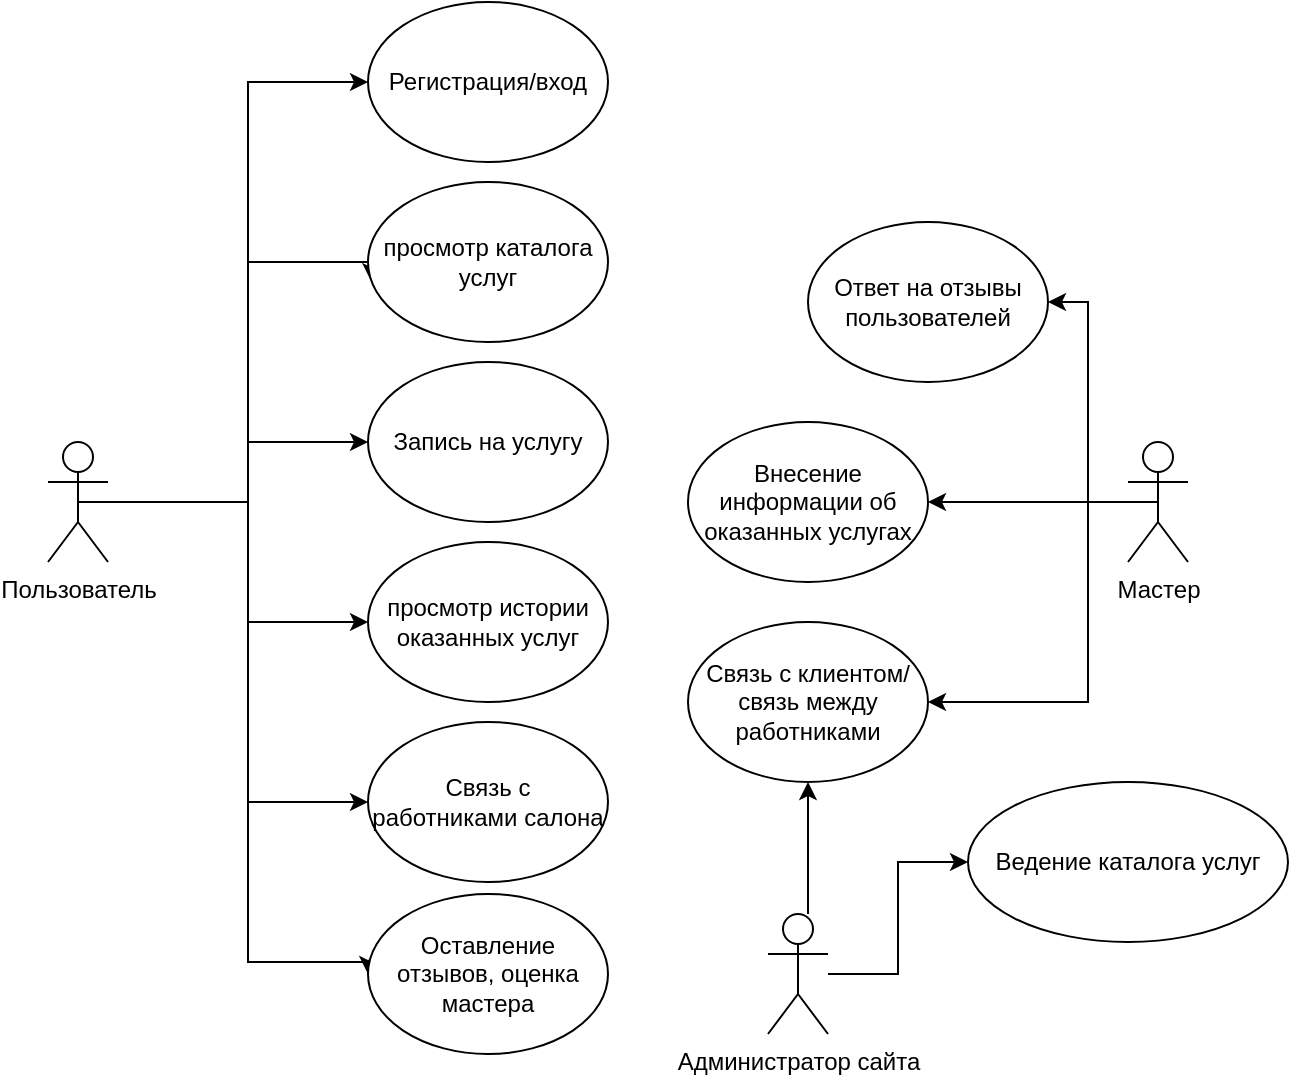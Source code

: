 <mxfile version="20.7.4" type="device"><diagram id="UJKrygUeU-9ymuP0KHDW" name="Страница 1"><mxGraphModel dx="1002" dy="1746" grid="1" gridSize="10" guides="1" tooltips="1" connect="1" arrows="1" fold="1" page="1" pageScale="1" pageWidth="827" pageHeight="1169" math="0" shadow="0"><root><mxCell id="0"/><mxCell id="1" parent="0"/><mxCell id="_6hYqTvYsm8_dejvER9E-20" style="edgeStyle=orthogonalEdgeStyle;rounded=0;orthogonalLoop=1;jettySize=auto;html=1;entryX=0.013;entryY=0.62;entryDx=0;entryDy=0;entryPerimeter=0;" parent="1" source="_6hYqTvYsm8_dejvER9E-1" target="_6hYqTvYsm8_dejvER9E-8" edge="1"><mxGeometry relative="1" as="geometry"><Array as="points"><mxPoint x="220" y="-820"/><mxPoint x="220" y="-940"/><mxPoint x="282" y="-940"/></Array></mxGeometry></mxCell><mxCell id="_6hYqTvYsm8_dejvER9E-22" style="edgeStyle=orthogonalEdgeStyle;rounded=0;orthogonalLoop=1;jettySize=auto;html=1;entryX=0;entryY=0.5;entryDx=0;entryDy=0;" parent="1" source="_6hYqTvYsm8_dejvER9E-1" target="_6hYqTvYsm8_dejvER9E-11" edge="1"><mxGeometry x="-0.094" y="4" relative="1" as="geometry"><Array as="points"><mxPoint x="220" y="-820"/><mxPoint x="220" y="-1030"/></Array><mxPoint as="offset"/></mxGeometry></mxCell><mxCell id="_6hYqTvYsm8_dejvER9E-43" style="edgeStyle=orthogonalEdgeStyle;rounded=0;orthogonalLoop=1;jettySize=auto;html=1;entryX=0;entryY=0.5;entryDx=0;entryDy=0;" parent="1" source="_6hYqTvYsm8_dejvER9E-1" target="_6hYqTvYsm8_dejvER9E-12" edge="1"><mxGeometry relative="1" as="geometry"><Array as="points"><mxPoint x="220" y="-820"/><mxPoint x="220" y="-590"/><mxPoint x="280" y="-590"/></Array></mxGeometry></mxCell><mxCell id="x6175VUSPi1SAP9ctAoS-23" style="edgeStyle=orthogonalEdgeStyle;rounded=0;orthogonalLoop=1;jettySize=auto;html=1;exitX=0.5;exitY=0.5;exitDx=0;exitDy=0;exitPerimeter=0;entryX=0;entryY=0.5;entryDx=0;entryDy=0;" edge="1" parent="1" source="_6hYqTvYsm8_dejvER9E-1" target="x6175VUSPi1SAP9ctAoS-17"><mxGeometry relative="1" as="geometry"><Array as="points"><mxPoint x="220" y="-820"/><mxPoint x="220" y="-850"/></Array></mxGeometry></mxCell><mxCell id="x6175VUSPi1SAP9ctAoS-24" style="edgeStyle=orthogonalEdgeStyle;rounded=0;orthogonalLoop=1;jettySize=auto;html=1;exitX=0.5;exitY=0.5;exitDx=0;exitDy=0;exitPerimeter=0;entryX=0;entryY=0.5;entryDx=0;entryDy=0;" edge="1" parent="1" source="_6hYqTvYsm8_dejvER9E-1" target="_6hYqTvYsm8_dejvER9E-9"><mxGeometry relative="1" as="geometry"><Array as="points"><mxPoint x="220" y="-820"/><mxPoint x="220" y="-760"/></Array></mxGeometry></mxCell><mxCell id="x6175VUSPi1SAP9ctAoS-25" style="edgeStyle=orthogonalEdgeStyle;rounded=0;orthogonalLoop=1;jettySize=auto;html=1;exitX=0.5;exitY=0.5;exitDx=0;exitDy=0;exitPerimeter=0;entryX=0;entryY=0.5;entryDx=0;entryDy=0;" edge="1" parent="1" source="_6hYqTvYsm8_dejvER9E-1" target="x6175VUSPi1SAP9ctAoS-11"><mxGeometry relative="1" as="geometry"><Array as="points"><mxPoint x="220" y="-820"/><mxPoint x="220" y="-670"/></Array></mxGeometry></mxCell><mxCell id="_6hYqTvYsm8_dejvER9E-1" value="Пользователь" style="shape=umlActor;verticalLabelPosition=bottom;verticalAlign=top;html=1;outlineConnect=0;" parent="1" vertex="1"><mxGeometry x="120" y="-850" width="30" height="60" as="geometry"/></mxCell><mxCell id="_6hYqTvYsm8_dejvER9E-8" value="просмотр каталога услуг" style="ellipse;whiteSpace=wrap;html=1;" parent="1" vertex="1"><mxGeometry x="280" y="-980" width="120" height="80" as="geometry"/></mxCell><mxCell id="_6hYqTvYsm8_dejvER9E-9" value="просмотр истории оказанных услуг" style="ellipse;whiteSpace=wrap;html=1;" parent="1" vertex="1"><mxGeometry x="280" y="-800" width="120" height="80" as="geometry"/></mxCell><mxCell id="_6hYqTvYsm8_dejvER9E-11" value="Регистрация/вход" style="ellipse;whiteSpace=wrap;html=1;" parent="1" vertex="1"><mxGeometry x="280" y="-1070" width="120" height="80" as="geometry"/></mxCell><mxCell id="_6hYqTvYsm8_dejvER9E-12" value="Оставление отзывов, оценка мастера" style="ellipse;whiteSpace=wrap;html=1;" parent="1" vertex="1"><mxGeometry x="280" y="-624" width="120" height="80" as="geometry"/></mxCell><mxCell id="x6175VUSPi1SAP9ctAoS-5" style="edgeStyle=orthogonalEdgeStyle;rounded=0;orthogonalLoop=1;jettySize=auto;html=1;entryX=0;entryY=0.5;entryDx=0;entryDy=0;" edge="1" parent="1" source="_6hYqTvYsm8_dejvER9E-23" target="x6175VUSPi1SAP9ctAoS-4"><mxGeometry relative="1" as="geometry"/></mxCell><mxCell id="x6175VUSPi1SAP9ctAoS-7" style="edgeStyle=orthogonalEdgeStyle;rounded=0;orthogonalLoop=1;jettySize=auto;html=1;" edge="1" parent="1" source="_6hYqTvYsm8_dejvER9E-23" target="x6175VUSPi1SAP9ctAoS-6"><mxGeometry relative="1" as="geometry"><Array as="points"><mxPoint x="500" y="-670"/><mxPoint x="500" y="-670"/></Array></mxGeometry></mxCell><mxCell id="_6hYqTvYsm8_dejvER9E-23" value="Администратор сайта" style="shape=umlActor;verticalLabelPosition=bottom;verticalAlign=top;html=1;outlineConnect=0;" parent="1" vertex="1"><mxGeometry x="480" y="-614" width="30" height="60" as="geometry"/></mxCell><mxCell id="_6hYqTvYsm8_dejvER9E-55" style="edgeStyle=orthogonalEdgeStyle;rounded=0;orthogonalLoop=1;jettySize=auto;html=1;exitX=0.5;exitY=0.5;exitDx=0;exitDy=0;exitPerimeter=0;entryX=1;entryY=0.5;entryDx=0;entryDy=0;" parent="1" source="_6hYqTvYsm8_dejvER9E-49" target="_6hYqTvYsm8_dejvER9E-50" edge="1"><mxGeometry relative="1" as="geometry"/></mxCell><mxCell id="x6175VUSPi1SAP9ctAoS-8" style="edgeStyle=orthogonalEdgeStyle;rounded=0;orthogonalLoop=1;jettySize=auto;html=1;entryX=1;entryY=0.5;entryDx=0;entryDy=0;" edge="1" parent="1" source="_6hYqTvYsm8_dejvER9E-49" target="x6175VUSPi1SAP9ctAoS-6"><mxGeometry relative="1" as="geometry"><Array as="points"><mxPoint x="640" y="-720"/></Array></mxGeometry></mxCell><mxCell id="x6175VUSPi1SAP9ctAoS-22" style="edgeStyle=orthogonalEdgeStyle;rounded=0;orthogonalLoop=1;jettySize=auto;html=1;exitX=0.5;exitY=0.5;exitDx=0;exitDy=0;exitPerimeter=0;entryX=1;entryY=0.5;entryDx=0;entryDy=0;" edge="1" parent="1" source="_6hYqTvYsm8_dejvER9E-49" target="x6175VUSPi1SAP9ctAoS-21"><mxGeometry relative="1" as="geometry"/></mxCell><mxCell id="_6hYqTvYsm8_dejvER9E-49" value="Мастер" style="shape=umlActor;verticalLabelPosition=bottom;verticalAlign=top;html=1;outlineConnect=0;" parent="1" vertex="1"><mxGeometry x="660" y="-850" width="30" height="60" as="geometry"/></mxCell><mxCell id="_6hYqTvYsm8_dejvER9E-50" value="Внесение информации об оказанных услугах" style="ellipse;whiteSpace=wrap;html=1;" parent="1" vertex="1"><mxGeometry x="440" y="-860" width="120" height="80" as="geometry"/></mxCell><mxCell id="x6175VUSPi1SAP9ctAoS-4" value="Ведение каталога услуг" style="ellipse;whiteSpace=wrap;html=1;" vertex="1" parent="1"><mxGeometry x="580" y="-680" width="160" height="80" as="geometry"/></mxCell><mxCell id="x6175VUSPi1SAP9ctAoS-6" value="Связь с клиентом/ связь между работниками" style="ellipse;whiteSpace=wrap;html=1;" vertex="1" parent="1"><mxGeometry x="440" y="-760" width="120" height="80" as="geometry"/></mxCell><mxCell id="x6175VUSPi1SAP9ctAoS-11" value="Связь с работниками салона" style="ellipse;whiteSpace=wrap;html=1;" vertex="1" parent="1"><mxGeometry x="280" y="-710" width="120" height="80" as="geometry"/></mxCell><mxCell id="x6175VUSPi1SAP9ctAoS-17" value="Запись на услугу" style="ellipse;whiteSpace=wrap;html=1;" vertex="1" parent="1"><mxGeometry x="280" y="-890" width="120" height="80" as="geometry"/></mxCell><mxCell id="x6175VUSPi1SAP9ctAoS-21" value="Ответ на отзывы пользователей" style="ellipse;whiteSpace=wrap;html=1;" vertex="1" parent="1"><mxGeometry x="500" y="-960" width="120" height="80" as="geometry"/></mxCell></root></mxGraphModel></diagram></mxfile>